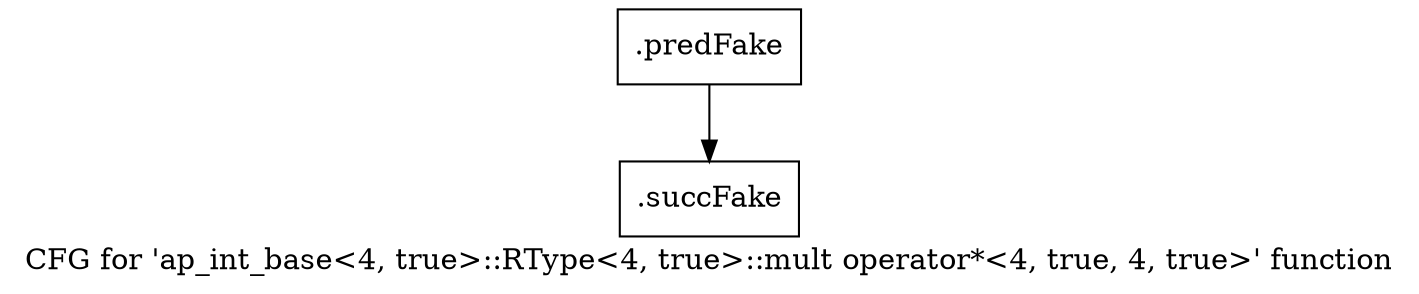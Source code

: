 digraph "CFG for 'ap_int_base\<4, true\>::RType\<4, true\>::mult operator*\<4, true, 4, true\>' function" {
	label="CFG for 'ap_int_base\<4, true\>::RType\<4, true\>::mult operator*\<4, true, 4, true\>' function";

	Node0x4755e60 [shape=record,filename="",linenumber="",label="{.predFake}"];
	Node0x4755e60 -> Node0x484bb30[ callList="" memoryops="" filename="/media/miguel/NewVolume/Linux/Xilinx/Vitis_HLS/2020.2/include/ap_int_base.h" execusionnum="486"];
	Node0x484bb30 [shape=record,filename="/media/miguel/NewVolume/Linux/Xilinx/Vitis_HLS/2020.2/include/ap_int_base.h",linenumber="1345",label="{.succFake}"];
}
